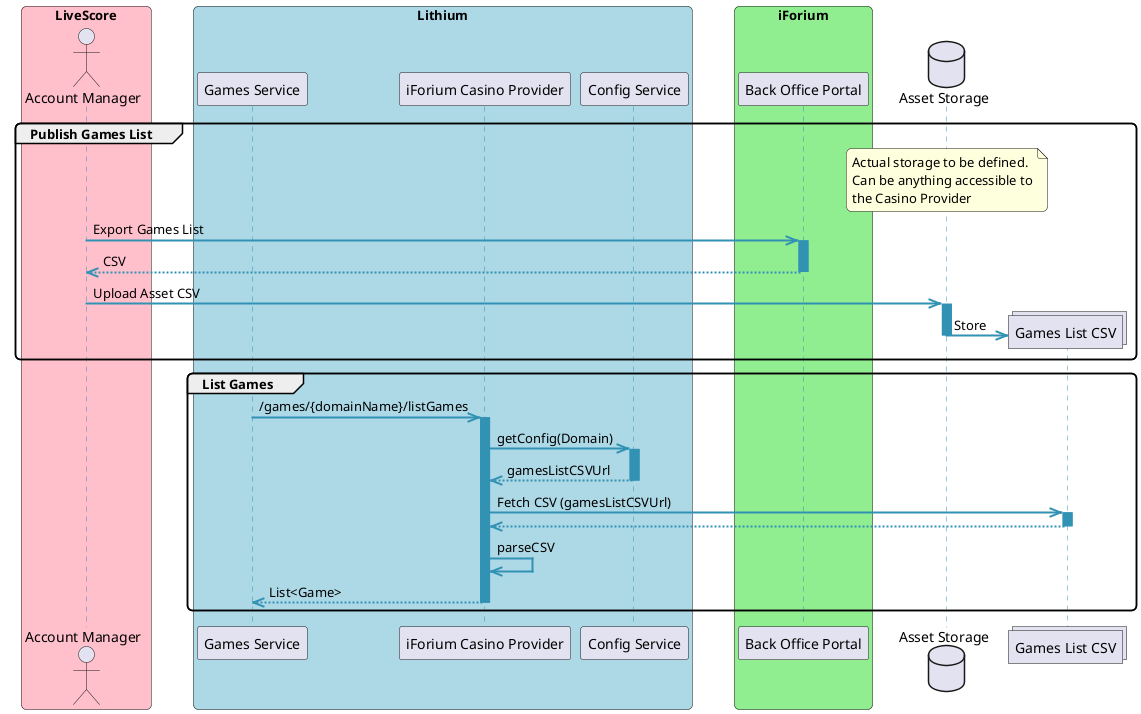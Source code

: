 .List Games Sequence
[plantuml]
----
@startuml

    box "LiveScore" #pink
        actor "Account Manager" as manager
    end box

    box "Lithium" #LightBlue
        participant "Games Service" as games
        participant "iForium Casino Provider" as provider
        participant "Config Service" as config
    end box

    box "iForium" #LightGreen
       participant "Back Office Portal" as portal
    end box

    database "Asset Storage" as storage
    collections "Games List CSV" as csv

    skinparam handwritten false
    skinparam backgroundColor transparent
    skinparam roundcorner 10

    skinparam  DatabaseBorderColor ffffff
    skinparam  DatabaseBackgroundColor 3292b4
    skinparam  DatabaseFontName Arial
    skinparam  DatabaseFontSize 17
    skinparam  DatabaseFontColor white

    skinparam  CollectionsBorderColor ffffff
    skinparam  CollectionsBackgroundColor 3292b4
    skinparam  CollectionsFontName Arial
    skinparam  CollectionsFontSize 17
    skinparam  CollectionsFontColor white

    skinparam BoxPadding 20

    skinparam sequence {

        ArrowColor 3292b4
        ArrowThickness 2

        LifeLineBorderColor 3292b4
        LifeLineBackgroundColor #3292b4

        ParticipantBorderColor 3292b4
        ParticipantBackgroundColor 3292b4
        ParticipantFontName Arial
        ParticipantFontSize 17
        ParticipantFontColor white

        ActorBorderColor 3292b4
        ActorBackgroundColor aqua
        ActorFontColor 3292b4
        ActorFontSize 17
        ActorFontName Arial
    }

    group Publish Games List
        note over storage
            Actual storage to be defined.
            Can be anything accessible to
            the Casino Provider
        end note
        manager ->> portal ++: Export Games List
        portal -->> manager --: CSV
        manager ->> storage ++: Upload Asset CSV
        storage ->> csv **: Store
        deactivate storage
    end group

    group List Games
    games ->> provider ++: /games/{domainName}/listGames

    provider ->> config ++: getConfig(Domain)
    config -->> provider --: gamesListCSVUrl

    provider ->> csv ++: Fetch CSV (gamesListCSVUrl)
    csv -->> provider --:

    provider ->> provider : parseCSV

    provider -->> games --: List<Game>

    end group

@enduml
----